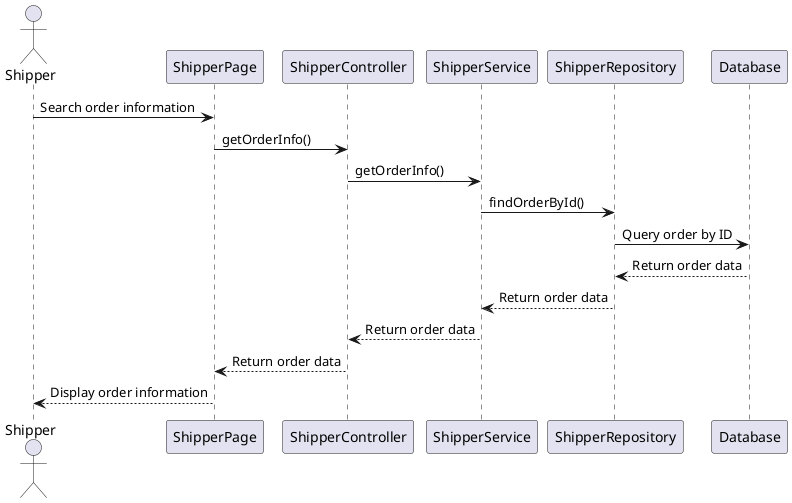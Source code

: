 @startuml
actor Shipper

Shipper -> ShipperPage: Search order information
ShipperPage -> ShipperController: getOrderInfo()
ShipperController -> ShipperService: getOrderInfo()
ShipperService -> ShipperRepository: findOrderById()
ShipperRepository -> Database: Query order by ID
Database --> ShipperRepository: Return order data
ShipperRepository --> ShipperService: Return order data
ShipperService --> ShipperController: Return order data
ShipperController --> ShipperPage: Return order data
ShipperPage --> Shipper: Display order information
@enduml
